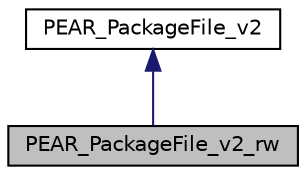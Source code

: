 digraph "PEAR_PackageFile_v2_rw"
{
 // LATEX_PDF_SIZE
  edge [fontname="Helvetica",fontsize="10",labelfontname="Helvetica",labelfontsize="10"];
  node [fontname="Helvetica",fontsize="10",shape=record];
  Node1 [label="PEAR_PackageFile_v2_rw",height=0.2,width=0.4,color="black", fillcolor="grey75", style="filled", fontcolor="black",tooltip=" "];
  Node2 -> Node1 [dir="back",color="midnightblue",fontsize="10",style="solid"];
  Node2 [label="PEAR_PackageFile_v2",height=0.2,width=0.4,color="black", fillcolor="white", style="filled",URL="$classPEAR__PackageFile__v2.html",tooltip=" "];
}
